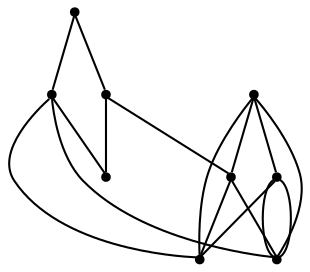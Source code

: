 graph {
  node [shape=point,comment="{\"directed\":false,\"doi\":\"10.1007/978-3-031-49272-3_22\",\"figure\":\"11 (3)\"}"]

  v0 [pos="903.8846057841081,2095.2677091191126"]
  v1 [pos="1013.9094511263797,2057.6790212683554"]
  v2 [pos="1094.56708265508,2151.0979099671736"]
  v3 [pos="1026.2582900491036,2218.210815224983"]
  v4 [pos="994.9334591053891,2134.5152394861043"]
  v5 [pos="841.0256426198262,2230.5595663921686"]
  v6 [pos="903.8846057841081,2024.7251092038287"]
  v7 [pos="791.6313361378222,2045.3303654826268"]
  v8 [pos="766.9346439128485,2181.1646888987016"]

  v1 -- v0 [id="-2",pos="1013.9094511263797,2057.6790212683554 903.8846057841081,2095.2677091191126 903.8846057841081,2095.2677091191126 903.8846057841081,2095.2677091191126"]
  v8 -- v5 [id="-5",pos="766.9346439128485,2181.1646888987016 841.0256426198262,2230.5595663921686 841.0256426198262,2230.5595663921686 841.0256426198262,2230.5595663921686"]
  v8 -- v7 [id="-12",pos="766.9346439128485,2181.1646888987016 791.6313361378222,2045.3303654826268 791.6313361378222,2045.3303654826268 791.6313361378222,2045.3303654826268"]
  v8 -- v6 [id="-19",pos="766.9346439128485,2181.1646888987016 775.3026730195351,2139.6878713115702 775.3026730195351,2139.6878713115702 775.3026730195351,2139.6878713115702 775.3276632676904,2139.5502676621163 775.3276632676904,2139.5502676621163 775.3276632676904,2139.5502676621163 878.8524687586735,2103.8825623668145 878.8524687586735,2103.8825623668145 878.8524687586735,2103.8825623668145 903.8846057841081,2024.7251092038287 903.8846057841081,2024.7251092038287 903.8846057841081,2024.7251092038287"]
  v8 -- v0 [id="-20",pos="766.9346439128485,2181.1646888987016 775.3026730195351,2139.6877441362935 775.3026730195351,2139.6877441362935 775.3026730195351,2139.6877441362935 878.7107937640426,2104.357434850235 878.7107937640426,2104.357434850235 878.7107937640426,2104.357434850235 880.6152668740948,2103.707569185993 880.6152668740948,2103.707569185993 880.6152668740948,2103.707569185993 903.8846057841081,2095.2677091191126 903.8846057841081,2095.2677091191126 903.8846057841081,2095.2677091191126"]
  v2 -- v1 [id="-24",pos="1094.56708265508,2151.0979099671736 1013.9094511263797,2057.6790212683554 1013.9094511263797,2057.6790212683554 1013.9094511263797,2057.6790212683554"]
  v7 -- v6 [id="-26",pos="791.6313361378222,2045.3303654826268 775.3276632676904,2139.5502676621163 775.3276632676904,2139.5502676621163 775.3276632676904,2139.5502676621163 775.3026730195351,2139.6877441362935 775.3026730195351,2139.6877441362935 775.3026730195351,2139.6877441362935 878.7107937640426,2104.3576892007886 878.7107937640426,2104.3576892007886 878.7107937640426,2104.3576892007886 880.6152668740948,2103.707569185993 880.6152668740948,2103.707569185993 880.6152668740948,2103.707569185993 880.7611387042938,2103.224048783753 880.7611387042938,2103.224048783753 880.7611387042938,2103.224048783753 903.8846057841081,2024.7251092038287 903.8846057841081,2024.7251092038287 903.8846057841081,2024.7251092038287"]
  v7 -- v0 [id="-27",pos="791.6313361378222,2045.3303654826268 775.3276632676904,2139.5502676621163 775.3276632676904,2139.5502676621163 775.3276632676904,2139.5502676621163 878.8525323470911,2103.8825623668145 878.8525323470911,2103.8825623668145 878.8525323470911,2103.8825623668145 880.7611387042938,2103.224048783753 880.7611387042938,2103.224048783753 880.7611387042938,2103.224048783753 903.8846057841081,2095.2677091191126 903.8846057841081,2095.2677091191126 903.8846057841081,2095.2677091191126"]
  v7 -- v6 [id="-29",pos="791.6313361378222,2045.3303654826268 903.8846057841081,2024.7251092038287 903.8846057841081,2024.7251092038287 903.8846057841081,2024.7251092038287"]
  v2 -- v3 [id="-35",pos="1094.56708265508,2151.0979099671736 1026.2582900491036,2218.210815224983 1026.2582900491036,2218.210815224983 1026.2582900491036,2218.210815224983"]
  v3 -- v4 [id="-43",pos="1026.2582900491036,2218.210815224983 994.9334591053891,2134.5152394861043 994.9334591053891,2134.5152394861043 994.9334591053891,2134.5152394861043"]
  v5 -- v0 [id="-51",pos="841.0256426198262,2230.5595663921686 903.8846057841081,2095.2677091191126 903.8846057841081,2095.2677091191126 903.8846057841081,2095.2677091191126"]
  v3 -- v5 [id="-52",pos="1026.2582900491036,2218.210815224983 841.0256426198262,2230.5595663921686 841.0256426198262,2230.5595663921686 841.0256426198262,2230.5595663921686"]
  v5 -- v6 [id="-75",pos="841.0256426198262,2230.5595663921686 903.8846057841081,2024.7251092038287 903.8846057841081,2024.7251092038287 903.8846057841081,2024.7251092038287"]
  v1 -- v4 [id="-96",pos="1013.9094511263797,2057.6790212683554 994.9334591053891,2134.5152394861043 994.9334591053891,2134.5152394861043 994.9334591053891,2134.5152394861043"]
  v1 -- v6 [id="-98",pos="1013.9094511263797,2057.6790212683554 903.8846057841081,2024.7251092038287 903.8846057841081,2024.7251092038287 903.8846057841081,2024.7251092038287"]
}